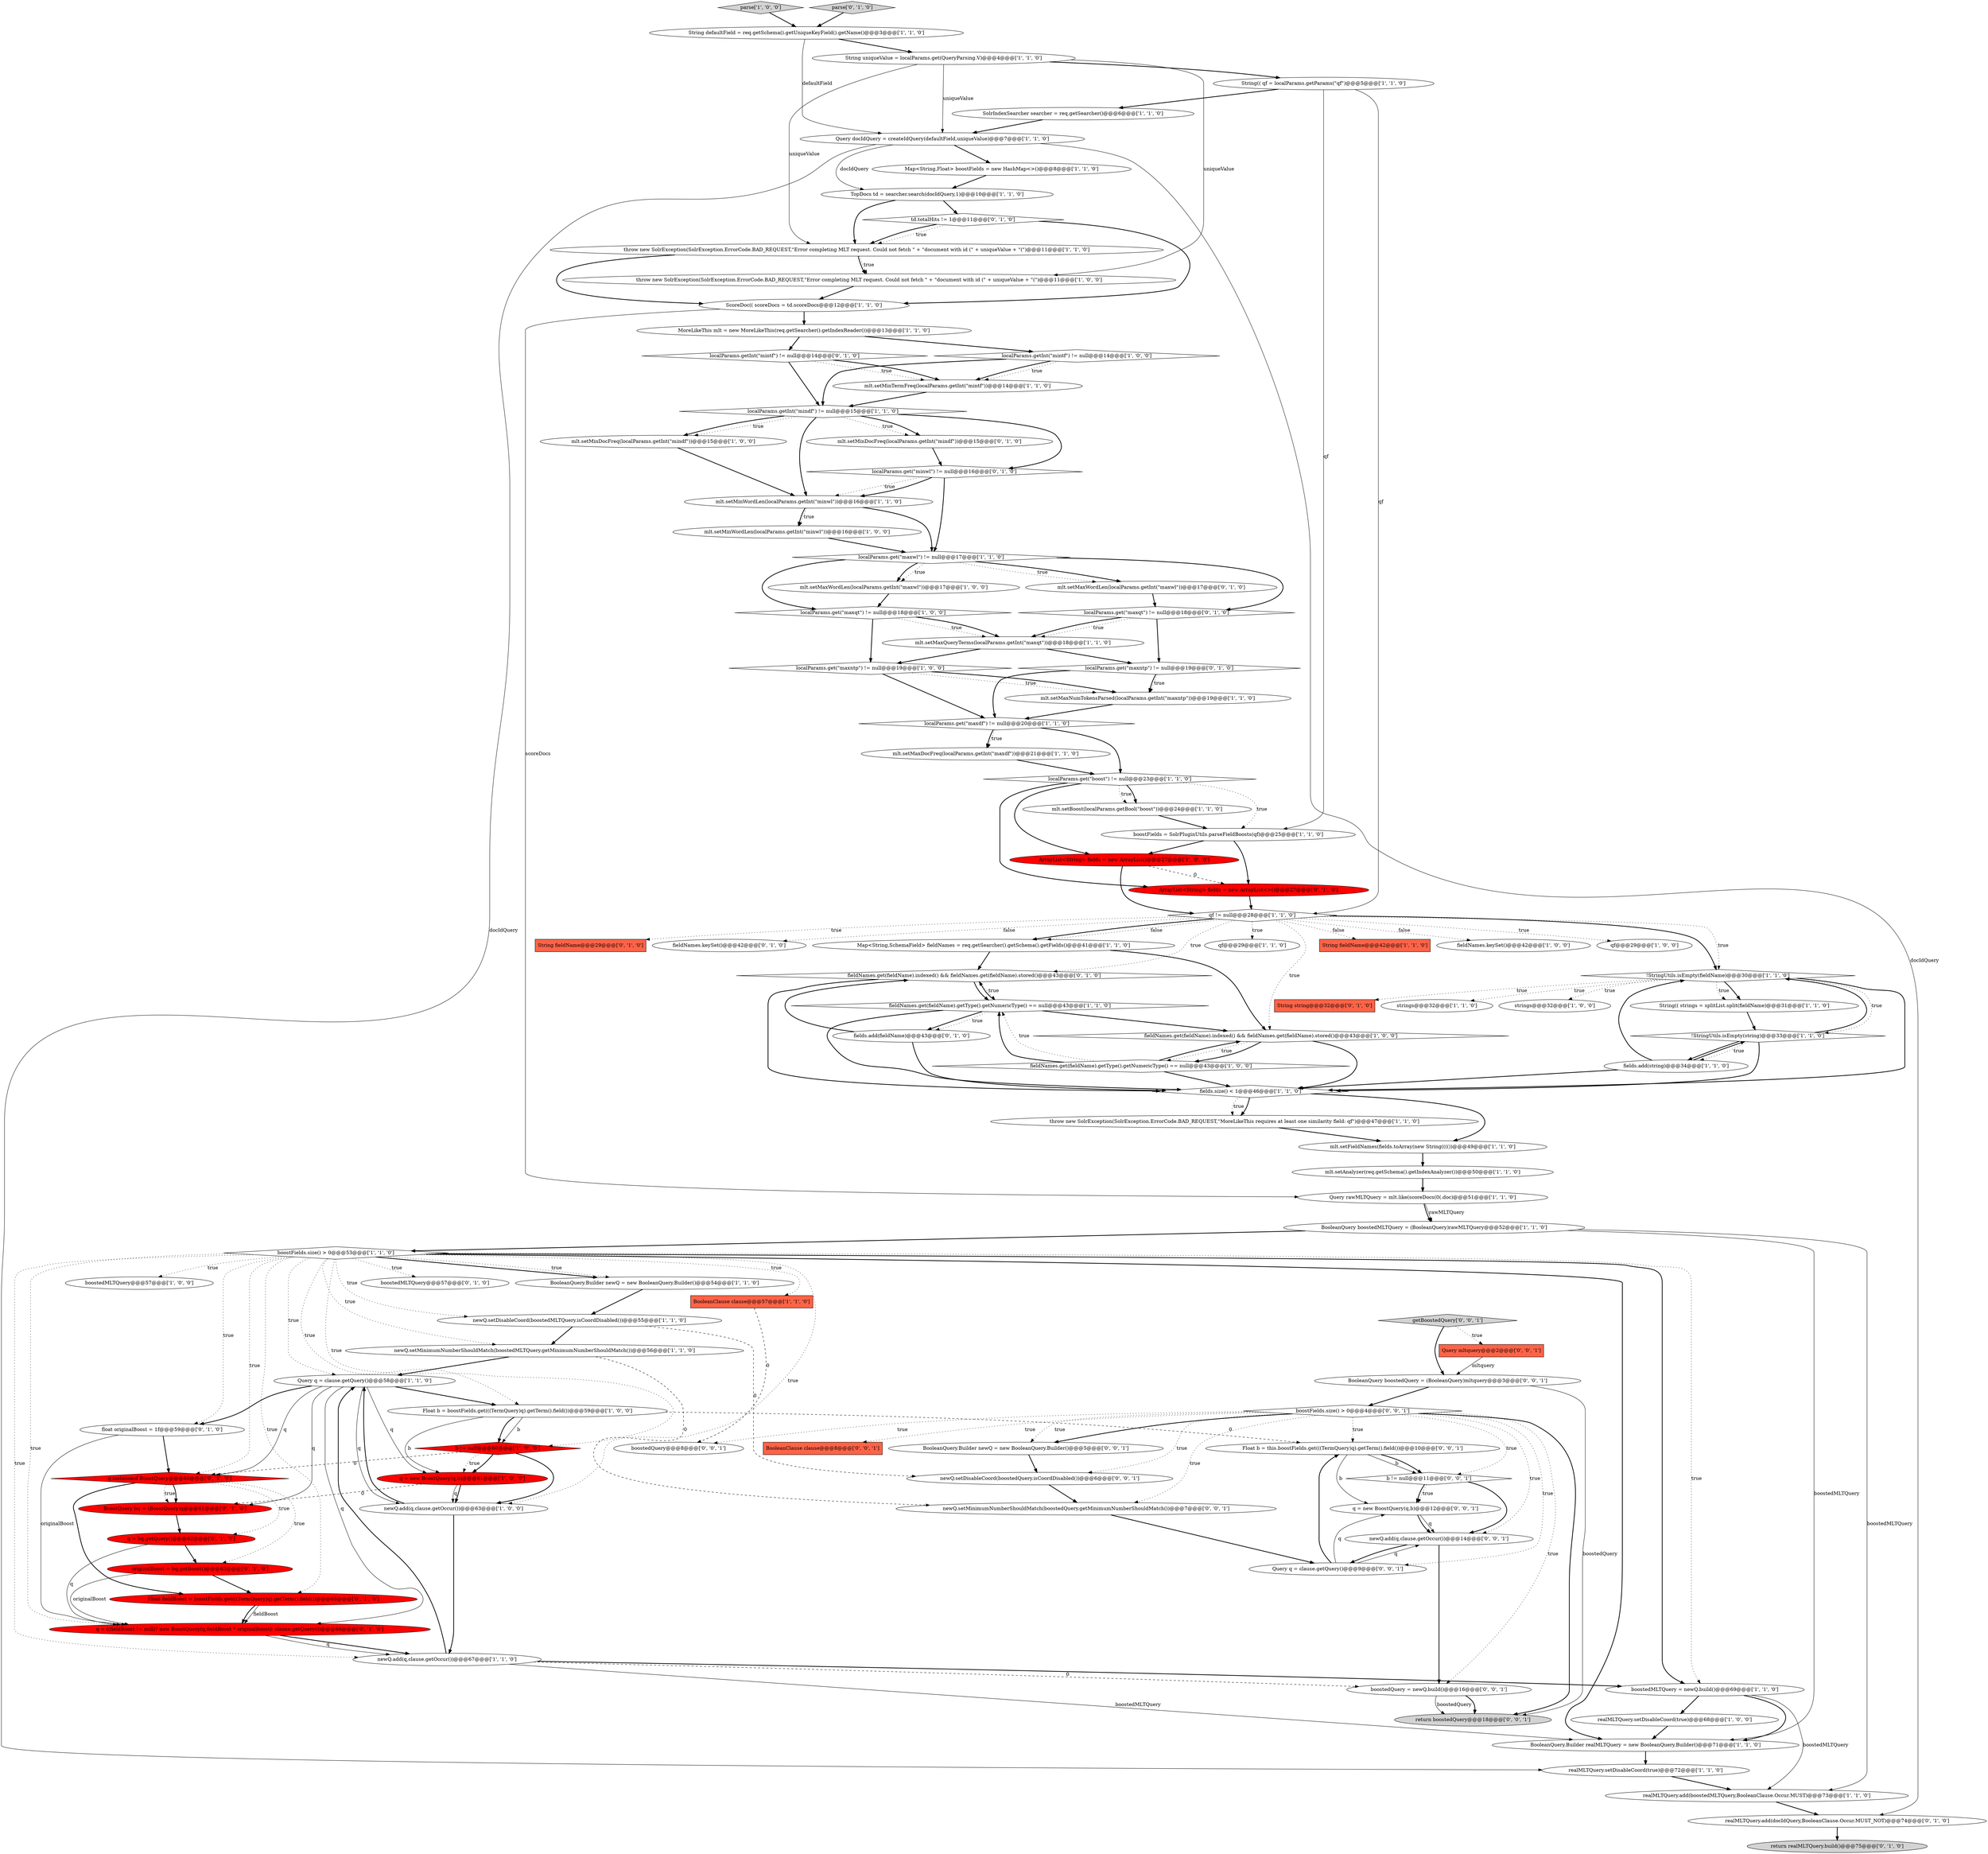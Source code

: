 digraph {
11 [style = filled, label = "SolrIndexSearcher searcher = req.getSearcher()@@@6@@@['1', '1', '0']", fillcolor = white, shape = ellipse image = "AAA0AAABBB1BBB"];
92 [style = filled, label = "BooleanQuery.Builder newQ = new BooleanQuery.Builder()@@@5@@@['0', '0', '1']", fillcolor = white, shape = ellipse image = "AAA0AAABBB3BBB"];
1 [style = filled, label = "qf@@@29@@@['1', '0', '0']", fillcolor = white, shape = ellipse image = "AAA0AAABBB1BBB"];
26 [style = filled, label = "mlt.setMaxWordLen(localParams.getInt(\"maxwl\"))@@@17@@@['1', '0', '0']", fillcolor = white, shape = ellipse image = "AAA0AAABBB1BBB"];
104 [style = filled, label = "BooleanQuery boostedQuery = (BooleanQuery)mltquery@@@3@@@['0', '0', '1']", fillcolor = white, shape = ellipse image = "AAA0AAABBB3BBB"];
54 [style = filled, label = "mlt.setBoost(localParams.getBool(\"boost\"))@@@24@@@['1', '1', '0']", fillcolor = white, shape = ellipse image = "AAA0AAABBB1BBB"];
7 [style = filled, label = "ArrayList<String> fields = new ArrayList()@@@27@@@['1', '0', '0']", fillcolor = red, shape = ellipse image = "AAA1AAABBB1BBB"];
66 [style = filled, label = "localParams.get(\"maxdf\") != null@@@20@@@['1', '1', '0']", fillcolor = white, shape = diamond image = "AAA0AAABBB1BBB"];
56 [style = filled, label = "Query q = clause.getQuery()@@@58@@@['1', '1', '0']", fillcolor = white, shape = ellipse image = "AAA0AAABBB1BBB"];
68 [style = filled, label = "localParams.get(\"minwl\") != null@@@16@@@['0', '1', '0']", fillcolor = white, shape = diamond image = "AAA0AAABBB2BBB"];
97 [style = filled, label = "q = new BoostQuery(q,b)@@@12@@@['0', '0', '1']", fillcolor = white, shape = ellipse image = "AAA0AAABBB3BBB"];
19 [style = filled, label = "newQ.add(q,clause.getOccur())@@@63@@@['1', '0', '0']", fillcolor = white, shape = ellipse image = "AAA0AAABBB1BBB"];
35 [style = filled, label = "Query rawMLTQuery = mlt.like(scoreDocs(0(.doc)@@@51@@@['1', '1', '0']", fillcolor = white, shape = ellipse image = "AAA0AAABBB1BBB"];
61 [style = filled, label = "fields.size() < 1@@@46@@@['1', '1', '0']", fillcolor = white, shape = diamond image = "AAA0AAABBB1BBB"];
57 [style = filled, label = "realMLTQuery.add(boostedMLTQuery,BooleanClause.Occur.MUST)@@@73@@@['1', '1', '0']", fillcolor = white, shape = ellipse image = "AAA0AAABBB1BBB"];
79 [style = filled, label = "return realMLTQuery.build()@@@75@@@['0', '1', '0']", fillcolor = lightgray, shape = ellipse image = "AAA0AAABBB2BBB"];
105 [style = filled, label = "newQ.setMinimumNumberShouldMatch(boostedQuery.getMinimumNumberShouldMatch())@@@7@@@['0', '0', '1']", fillcolor = white, shape = ellipse image = "AAA0AAABBB3BBB"];
24 [style = filled, label = "fieldNames.get(fieldName).getType().getNumericType() == null@@@43@@@['1', '1', '0']", fillcolor = white, shape = diamond image = "AAA0AAABBB1BBB"];
107 [style = filled, label = "Float b = this.boostFields.get(((TermQuery)q).getTerm().field())@@@10@@@['0', '0', '1']", fillcolor = white, shape = ellipse image = "AAA0AAABBB3BBB"];
25 [style = filled, label = "mlt.setMaxQueryTerms(localParams.getInt(\"maxqt\"))@@@18@@@['1', '1', '0']", fillcolor = white, shape = ellipse image = "AAA0AAABBB1BBB"];
22 [style = filled, label = "mlt.setMaxDocFreq(localParams.getInt(\"maxdf\"))@@@21@@@['1', '1', '0']", fillcolor = white, shape = ellipse image = "AAA0AAABBB1BBB"];
5 [style = filled, label = "Map<String,Float> boostFields = new HashMap<>()@@@8@@@['1', '1', '0']", fillcolor = white, shape = ellipse image = "AAA0AAABBB1BBB"];
3 [style = filled, label = "BooleanQuery.Builder realMLTQuery = new BooleanQuery.Builder()@@@71@@@['1', '1', '0']", fillcolor = white, shape = ellipse image = "AAA0AAABBB1BBB"];
102 [style = filled, label = "b != null@@@11@@@['0', '0', '1']", fillcolor = white, shape = diamond image = "AAA0AAABBB3BBB"];
78 [style = filled, label = "localParams.getInt(\"mintf\") != null@@@14@@@['0', '1', '0']", fillcolor = white, shape = diamond image = "AAA0AAABBB2BBB"];
21 [style = filled, label = "String(( qf = localParams.getParams(\"qf\")@@@5@@@['1', '1', '0']", fillcolor = white, shape = ellipse image = "AAA0AAABBB1BBB"];
44 [style = filled, label = "newQ.setMinimumNumberShouldMatch(boostedMLTQuery.getMinimumNumberShouldMatch())@@@56@@@['1', '1', '0']", fillcolor = white, shape = ellipse image = "AAA0AAABBB1BBB"];
17 [style = filled, label = "boostedMLTQuery@@@57@@@['1', '0', '0']", fillcolor = white, shape = ellipse image = "AAA0AAABBB1BBB"];
62 [style = filled, label = "newQ.setDisableCoord(boostedMLTQuery.isCoordDisabled())@@@55@@@['1', '1', '0']", fillcolor = white, shape = ellipse image = "AAA0AAABBB1BBB"];
77 [style = filled, label = "mlt.setMaxWordLen(localParams.getInt(\"maxwl\"))@@@17@@@['0', '1', '0']", fillcolor = white, shape = ellipse image = "AAA0AAABBB2BBB"];
48 [style = filled, label = "parse['1', '0', '0']", fillcolor = lightgray, shape = diamond image = "AAA0AAABBB1BBB"];
73 [style = filled, label = "fields.add(fieldName)@@@43@@@['0', '1', '0']", fillcolor = white, shape = ellipse image = "AAA0AAABBB2BBB"];
71 [style = filled, label = "mlt.setMinDocFreq(localParams.getInt(\"mindf\"))@@@15@@@['0', '1', '0']", fillcolor = white, shape = ellipse image = "AAA0AAABBB2BBB"];
33 [style = filled, label = "strings@@@32@@@['1', '0', '0']", fillcolor = white, shape = ellipse image = "AAA0AAABBB1BBB"];
95 [style = filled, label = "boostFields.size() > 0@@@4@@@['0', '0', '1']", fillcolor = white, shape = diamond image = "AAA0AAABBB3BBB"];
76 [style = filled, label = "BoostQuery bq = (BoostQuery)q@@@61@@@['0', '1', '0']", fillcolor = red, shape = ellipse image = "AAA1AAABBB2BBB"];
45 [style = filled, label = "MoreLikeThis mlt = new MoreLikeThis(req.getSearcher().getIndexReader())@@@13@@@['1', '1', '0']", fillcolor = white, shape = ellipse image = "AAA0AAABBB1BBB"];
63 [style = filled, label = "boostedMLTQuery = newQ.build()@@@69@@@['1', '1', '0']", fillcolor = white, shape = ellipse image = "AAA0AAABBB1BBB"];
93 [style = filled, label = "getBoostedQuery['0', '0', '1']", fillcolor = lightgray, shape = diamond image = "AAA0AAABBB3BBB"];
65 [style = filled, label = "mlt.setMinWordLen(localParams.getInt(\"minwl\"))@@@16@@@['1', '1', '0']", fillcolor = white, shape = ellipse image = "AAA0AAABBB1BBB"];
99 [style = filled, label = "return boostedQuery@@@18@@@['0', '0', '1']", fillcolor = lightgray, shape = ellipse image = "AAA0AAABBB3BBB"];
28 [style = filled, label = "Float b = boostFields.get(((TermQuery)q).getTerm().field())@@@59@@@['1', '0', '0']", fillcolor = white, shape = ellipse image = "AAA0AAABBB1BBB"];
47 [style = filled, label = "realMLTQuery.setDisableCoord(true)@@@72@@@['1', '1', '0']", fillcolor = white, shape = ellipse image = "AAA0AAABBB1BBB"];
52 [style = filled, label = "String(( strings = splitList.split(fieldName)@@@31@@@['1', '1', '0']", fillcolor = white, shape = ellipse image = "AAA0AAABBB1BBB"];
106 [style = filled, label = "boostedQuery@@@8@@@['0', '0', '1']", fillcolor = white, shape = ellipse image = "AAA0AAABBB3BBB"];
88 [style = filled, label = "parse['0', '1', '0']", fillcolor = lightgray, shape = diamond image = "AAA0AAABBB2BBB"];
20 [style = filled, label = "String uniqueValue = localParams.get(QueryParsing.V)@@@4@@@['1', '1', '0']", fillcolor = white, shape = ellipse image = "AAA0AAABBB1BBB"];
40 [style = filled, label = "BooleanClause clause@@@57@@@['1', '1', '0']", fillcolor = tomato, shape = box image = "AAA0AAABBB1BBB"];
69 [style = filled, label = "fieldNames.get(fieldName).indexed() && fieldNames.get(fieldName).stored()@@@43@@@['0', '1', '0']", fillcolor = white, shape = diamond image = "AAA0AAABBB2BBB"];
96 [style = filled, label = "Query mltquery@@@2@@@['0', '0', '1']", fillcolor = tomato, shape = box image = "AAA0AAABBB3BBB"];
32 [style = filled, label = "newQ.add(q,clause.getOccur())@@@67@@@['1', '1', '0']", fillcolor = white, shape = ellipse image = "AAA0AAABBB1BBB"];
89 [style = filled, label = "String string@@@32@@@['0', '1', '0']", fillcolor = tomato, shape = box image = "AAA0AAABBB2BBB"];
55 [style = filled, label = "mlt.setFieldNames(fields.toArray(new String(((())@@@49@@@['1', '1', '0']", fillcolor = white, shape = ellipse image = "AAA0AAABBB1BBB"];
91 [style = filled, label = "realMLTQuery.add(docIdQuery,BooleanClause.Occur.MUST_NOT)@@@74@@@['0', '1', '0']", fillcolor = white, shape = ellipse image = "AAA0AAABBB2BBB"];
16 [style = filled, label = "fieldNames.get(fieldName).indexed() && fieldNames.get(fieldName).stored()@@@43@@@['1', '0', '0']", fillcolor = white, shape = diamond image = "AAA0AAABBB1BBB"];
58 [style = filled, label = "Query docIdQuery = createIdQuery(defaultField,uniqueValue)@@@7@@@['1', '1', '0']", fillcolor = white, shape = ellipse image = "AAA0AAABBB1BBB"];
38 [style = filled, label = "localParams.get(\"maxwl\") != null@@@17@@@['1', '1', '0']", fillcolor = white, shape = diamond image = "AAA0AAABBB1BBB"];
34 [style = filled, label = "throw new SolrException(SolrException.ErrorCode.BAD_REQUEST,\"Error completing MLT request. Could not fetch \" + \"document with id (\" + uniqueValue + \"(\")@@@11@@@['1', '1', '0']", fillcolor = white, shape = ellipse image = "AAA0AAABBB1BBB"];
53 [style = filled, label = "boostFields.size() > 0@@@53@@@['1', '1', '0']", fillcolor = white, shape = diamond image = "AAA0AAABBB1BBB"];
10 [style = filled, label = "localParams.get(\"maxqt\") != null@@@18@@@['1', '0', '0']", fillcolor = white, shape = diamond image = "AAA0AAABBB1BBB"];
103 [style = filled, label = "Query q = clause.getQuery()@@@9@@@['0', '0', '1']", fillcolor = white, shape = ellipse image = "AAA0AAABBB3BBB"];
8 [style = filled, label = "fieldNames.get(fieldName).getType().getNumericType() == null@@@43@@@['1', '0', '0']", fillcolor = white, shape = diamond image = "AAA0AAABBB1BBB"];
6 [style = filled, label = "boostFields = SolrPluginUtils.parseFieldBoosts(qf)@@@25@@@['1', '1', '0']", fillcolor = white, shape = ellipse image = "AAA0AAABBB1BBB"];
74 [style = filled, label = "q instanceof BoostQuery@@@60@@@['0', '1', '0']", fillcolor = red, shape = diamond image = "AAA1AAABBB2BBB"];
4 [style = filled, label = "String defaultField = req.getSchema().getUniqueKeyField().getName()@@@3@@@['1', '1', '0']", fillcolor = white, shape = ellipse image = "AAA0AAABBB1BBB"];
43 [style = filled, label = "qf != null@@@28@@@['1', '1', '0']", fillcolor = white, shape = diamond image = "AAA0AAABBB1BBB"];
75 [style = filled, label = "String fieldName@@@29@@@['0', '1', '0']", fillcolor = tomato, shape = box image = "AAA0AAABBB2BBB"];
27 [style = filled, label = "TopDocs td = searcher.search(docIdQuery,1)@@@10@@@['1', '1', '0']", fillcolor = white, shape = ellipse image = "AAA0AAABBB1BBB"];
80 [style = filled, label = "q = ((fieldBoost != null)? new BoostQuery(q,fieldBoost * originalBoost): clause.getQuery())@@@66@@@['0', '1', '0']", fillcolor = red, shape = ellipse image = "AAA1AAABBB2BBB"];
83 [style = filled, label = "originalBoost = bq.getBoost()@@@63@@@['0', '1', '0']", fillcolor = red, shape = ellipse image = "AAA1AAABBB2BBB"];
81 [style = filled, label = "boostedMLTQuery@@@57@@@['0', '1', '0']", fillcolor = white, shape = ellipse image = "AAA0AAABBB2BBB"];
60 [style = filled, label = "ScoreDoc(( scoreDocs = td.scoreDocs@@@12@@@['1', '1', '0']", fillcolor = white, shape = ellipse image = "AAA0AAABBB1BBB"];
94 [style = filled, label = "newQ.add(q,clause.getOccur())@@@14@@@['0', '0', '1']", fillcolor = white, shape = ellipse image = "AAA0AAABBB3BBB"];
2 [style = filled, label = "BooleanQuery boostedMLTQuery = (BooleanQuery)rawMLTQuery@@@52@@@['1', '1', '0']", fillcolor = white, shape = ellipse image = "AAA0AAABBB1BBB"];
12 [style = filled, label = "throw new SolrException(SolrException.ErrorCode.BAD_REQUEST,\"MoreLikeThis requires at least one similarity field: qf\")@@@47@@@['1', '1', '0']", fillcolor = white, shape = ellipse image = "AAA0AAABBB1BBB"];
85 [style = filled, label = "localParams.get(\"maxqt\") != null@@@18@@@['0', '1', '0']", fillcolor = white, shape = diamond image = "AAA0AAABBB2BBB"];
37 [style = filled, label = "localParams.get(\"boost\") != null@@@23@@@['1', '1', '0']", fillcolor = white, shape = diamond image = "AAA0AAABBB1BBB"];
64 [style = filled, label = "mlt.setAnalyzer(req.getSchema().getIndexAnalyzer())@@@50@@@['1', '1', '0']", fillcolor = white, shape = ellipse image = "AAA0AAABBB1BBB"];
101 [style = filled, label = "BooleanClause clause@@@8@@@['0', '0', '1']", fillcolor = tomato, shape = box image = "AAA0AAABBB3BBB"];
100 [style = filled, label = "boostedQuery = newQ.build()@@@16@@@['0', '0', '1']", fillcolor = white, shape = ellipse image = "AAA0AAABBB3BBB"];
87 [style = filled, label = "td.totalHits != 1@@@11@@@['0', '1', '0']", fillcolor = white, shape = diamond image = "AAA0AAABBB2BBB"];
49 [style = filled, label = "q = new BoostQuery(q,b)@@@61@@@['1', '0', '0']", fillcolor = red, shape = ellipse image = "AAA1AAABBB1BBB"];
29 [style = filled, label = "throw new SolrException(SolrException.ErrorCode.BAD_REQUEST,\"Error completing MLT request. Could not fetch \" + \"document with id (\" + uniqueValue + \"(\")@@@11@@@['1', '0', '0']", fillcolor = white, shape = ellipse image = "AAA0AAABBB1BBB"];
72 [style = filled, label = "q = bq.getQuery()@@@62@@@['0', '1', '0']", fillcolor = red, shape = ellipse image = "AAA1AAABBB2BBB"];
90 [style = filled, label = "fieldNames.keySet()@@@42@@@['0', '1', '0']", fillcolor = white, shape = ellipse image = "AAA0AAABBB2BBB"];
15 [style = filled, label = "!StringUtils.isEmpty(fieldName)@@@30@@@['1', '1', '0']", fillcolor = white, shape = diamond image = "AAA0AAABBB1BBB"];
41 [style = filled, label = "mlt.setMinDocFreq(localParams.getInt(\"mindf\"))@@@15@@@['1', '0', '0']", fillcolor = white, shape = ellipse image = "AAA0AAABBB1BBB"];
23 [style = filled, label = "localParams.get(\"maxntp\") != null@@@19@@@['1', '0', '0']", fillcolor = white, shape = diamond image = "AAA0AAABBB1BBB"];
98 [style = filled, label = "newQ.setDisableCoord(boostedQuery.isCoordDisabled())@@@6@@@['0', '0', '1']", fillcolor = white, shape = ellipse image = "AAA0AAABBB3BBB"];
82 [style = filled, label = "localParams.get(\"maxntp\") != null@@@19@@@['0', '1', '0']", fillcolor = white, shape = diamond image = "AAA0AAABBB2BBB"];
13 [style = filled, label = "mlt.setMinWordLen(localParams.getInt(\"minwl\"))@@@16@@@['1', '0', '0']", fillcolor = white, shape = ellipse image = "AAA0AAABBB1BBB"];
14 [style = filled, label = "BooleanQuery.Builder newQ = new BooleanQuery.Builder()@@@54@@@['1', '1', '0']", fillcolor = white, shape = ellipse image = "AAA0AAABBB1BBB"];
39 [style = filled, label = "qf@@@29@@@['1', '1', '0']", fillcolor = white, shape = ellipse image = "AAA0AAABBB1BBB"];
46 [style = filled, label = "!StringUtils.isEmpty(string)@@@33@@@['1', '1', '0']", fillcolor = white, shape = diamond image = "AAA0AAABBB1BBB"];
51 [style = filled, label = "localParams.getInt(\"mindf\") != null@@@15@@@['1', '1', '0']", fillcolor = white, shape = diamond image = "AAA0AAABBB1BBB"];
50 [style = filled, label = "mlt.setMaxNumTokensParsed(localParams.getInt(\"maxntp\"))@@@19@@@['1', '1', '0']", fillcolor = white, shape = ellipse image = "AAA0AAABBB1BBB"];
67 [style = filled, label = "mlt.setMinTermFreq(localParams.getInt(\"mintf\"))@@@14@@@['1', '1', '0']", fillcolor = white, shape = ellipse image = "AAA0AAABBB1BBB"];
59 [style = filled, label = "realMLTQuery.setDisableCoord(true)@@@68@@@['1', '0', '0']", fillcolor = white, shape = ellipse image = "AAA0AAABBB1BBB"];
9 [style = filled, label = "Map<String,SchemaField> fieldNames = req.getSearcher().getSchema().getFields()@@@41@@@['1', '1', '0']", fillcolor = white, shape = ellipse image = "AAA0AAABBB1BBB"];
30 [style = filled, label = "localParams.getInt(\"mintf\") != null@@@14@@@['1', '0', '0']", fillcolor = white, shape = diamond image = "AAA0AAABBB1BBB"];
86 [style = filled, label = "ArrayList<String> fields = new ArrayList<>()@@@27@@@['0', '1', '0']", fillcolor = red, shape = ellipse image = "AAA1AAABBB2BBB"];
70 [style = filled, label = "float originalBoost = 1f@@@59@@@['0', '1', '0']", fillcolor = white, shape = ellipse image = "AAA0AAABBB2BBB"];
31 [style = filled, label = "fields.add(string)@@@34@@@['1', '1', '0']", fillcolor = white, shape = ellipse image = "AAA0AAABBB1BBB"];
36 [style = filled, label = "String fieldName@@@42@@@['1', '1', '0']", fillcolor = tomato, shape = box image = "AAA0AAABBB1BBB"];
0 [style = filled, label = "fieldNames.keySet()@@@42@@@['1', '0', '0']", fillcolor = white, shape = ellipse image = "AAA0AAABBB1BBB"];
84 [style = filled, label = "Float fieldBoost = boostFields.get(((TermQuery)q).getTerm().field())@@@65@@@['0', '1', '0']", fillcolor = red, shape = ellipse image = "AAA1AAABBB2BBB"];
42 [style = filled, label = "strings@@@32@@@['1', '1', '0']", fillcolor = white, shape = ellipse image = "AAA0AAABBB1BBB"];
18 [style = filled, label = "b != null@@@60@@@['1', '0', '0']", fillcolor = red, shape = diamond image = "AAA1AAABBB1BBB"];
8->16 [style = bold, label=""];
83->84 [style = bold, label=""];
95->105 [style = dotted, label="true"];
80->32 [style = bold, label=""];
15->89 [style = dotted, label="true"];
86->43 [style = bold, label=""];
56->76 [style = solid, label="q"];
58->27 [style = solid, label="docIdQuery"];
26->10 [style = bold, label=""];
15->61 [style = bold, label=""];
22->37 [style = bold, label=""];
46->15 [style = bold, label=""];
20->29 [style = solid, label="uniqueValue"];
46->61 [style = bold, label=""];
31->61 [style = bold, label=""];
53->63 [style = bold, label=""];
48->4 [style = bold, label=""];
58->91 [style = solid, label="docIdQuery"];
43->75 [style = dotted, label="true"];
34->29 [style = dotted, label="true"];
32->100 [style = dashed, label="0"];
24->73 [style = bold, label=""];
46->31 [style = bold, label=""];
56->74 [style = solid, label="q"];
24->73 [style = dotted, label="true"];
61->12 [style = bold, label=""];
100->99 [style = bold, label=""];
105->103 [style = bold, label=""];
15->33 [style = dotted, label="true"];
45->30 [style = bold, label=""];
9->16 [style = bold, label=""];
49->19 [style = solid, label="q"];
43->0 [style = dotted, label="false"];
53->32 [style = dotted, label="true"];
95->101 [style = dotted, label="true"];
32->63 [style = bold, label=""];
2->53 [style = bold, label=""];
18->49 [style = bold, label=""];
38->85 [style = bold, label=""];
9->69 [style = bold, label=""];
15->52 [style = bold, label=""];
37->86 [style = bold, label=""];
73->61 [style = bold, label=""];
104->95 [style = bold, label=""];
7->43 [style = bold, label=""];
51->71 [style = dotted, label="true"];
54->6 [style = bold, label=""];
50->66 [style = bold, label=""];
85->82 [style = bold, label=""];
98->105 [style = bold, label=""];
38->26 [style = bold, label=""];
53->19 [style = dotted, label="true"];
31->46 [style = bold, label=""];
95->92 [style = bold, label=""];
87->60 [style = bold, label=""];
70->74 [style = bold, label=""];
55->64 [style = bold, label=""];
56->70 [style = bold, label=""];
70->80 [style = solid, label="originalBoost"];
32->3 [style = solid, label="boostedMLTQuery"];
53->70 [style = dotted, label="true"];
45->78 [style = bold, label=""];
93->104 [style = bold, label=""];
95->103 [style = dotted, label="true"];
37->54 [style = dotted, label="true"];
51->71 [style = bold, label=""];
103->94 [style = solid, label="q"];
92->98 [style = bold, label=""];
32->56 [style = bold, label=""];
21->43 [style = solid, label="qf"];
30->67 [style = bold, label=""];
2->57 [style = solid, label="boostedMLTQuery"];
28->18 [style = bold, label=""];
29->60 [style = bold, label=""];
56->49 [style = solid, label="q"];
65->13 [style = dotted, label="true"];
12->55 [style = bold, label=""];
96->104 [style = solid, label="mltquery"];
85->25 [style = bold, label=""];
102->94 [style = bold, label=""];
21->6 [style = solid, label="qf"];
20->34 [style = solid, label="uniqueValue"];
18->19 [style = bold, label=""];
95->99 [style = bold, label=""];
46->31 [style = dotted, label="true"];
94->103 [style = bold, label=""];
15->52 [style = dotted, label="true"];
41->65 [style = bold, label=""];
73->69 [style = bold, label=""];
87->34 [style = dotted, label="true"];
82->66 [style = bold, label=""];
19->56 [style = bold, label=""];
8->61 [style = bold, label=""];
64->35 [style = bold, label=""];
83->80 [style = solid, label="originalBoost"];
23->50 [style = dotted, label="true"];
15->42 [style = dotted, label="true"];
47->57 [style = bold, label=""];
43->36 [style = dotted, label="false"];
61->55 [style = bold, label=""];
95->102 [style = dotted, label="true"];
10->25 [style = dotted, label="true"];
65->38 [style = bold, label=""];
107->102 [style = solid, label="b"];
21->11 [style = bold, label=""];
10->25 [style = bold, label=""];
71->68 [style = bold, label=""];
58->47 [style = solid, label="docIdQuery"];
103->107 [style = bold, label=""];
25->82 [style = bold, label=""];
38->77 [style = dotted, label="true"];
67->51 [style = bold, label=""];
95->98 [style = dotted, label="true"];
43->1 [style = dotted, label="true"];
6->7 [style = bold, label=""];
43->69 [style = dotted, label="true"];
53->81 [style = dotted, label="true"];
11->58 [style = bold, label=""];
74->76 [style = dotted, label="true"];
28->107 [style = dashed, label="0"];
84->80 [style = solid, label="fieldBoost"];
51->41 [style = dotted, label="true"];
8->24 [style = bold, label=""];
24->61 [style = bold, label=""];
34->29 [style = bold, label=""];
66->22 [style = dotted, label="true"];
16->8 [style = dotted, label="true"];
44->56 [style = bold, label=""];
2->3 [style = solid, label="boostedMLTQuery"];
52->46 [style = bold, label=""];
53->62 [style = dotted, label="true"];
53->74 [style = dotted, label="true"];
24->69 [style = bold, label=""];
16->8 [style = bold, label=""];
63->59 [style = bold, label=""];
103->97 [style = solid, label="q"];
68->65 [style = dotted, label="true"];
78->51 [style = bold, label=""];
53->80 [style = dotted, label="true"];
74->83 [style = dotted, label="true"];
107->97 [style = solid, label="b"];
74->84 [style = bold, label=""];
30->67 [style = dotted, label="true"];
35->2 [style = bold, label=""];
68->65 [style = bold, label=""];
84->80 [style = bold, label=""];
94->100 [style = bold, label=""];
20->58 [style = solid, label="uniqueValue"];
16->61 [style = bold, label=""];
35->2 [style = solid, label="rawMLTQuery"];
104->99 [style = solid, label="boostedQuery"];
3->47 [style = bold, label=""];
43->16 [style = dotted, label="true"];
53->28 [style = dotted, label="true"];
43->90 [style = dotted, label="false"];
95->92 [style = dotted, label="true"];
18->49 [style = dotted, label="true"];
62->44 [style = bold, label=""];
95->106 [style = dotted, label="true"];
95->107 [style = dotted, label="true"];
43->9 [style = bold, label=""];
37->7 [style = bold, label=""];
8->24 [style = dotted, label="true"];
23->66 [style = bold, label=""];
53->63 [style = dotted, label="true"];
97->94 [style = solid, label="q"];
40->106 [style = dashed, label="0"];
91->79 [style = bold, label=""];
53->14 [style = bold, label=""];
37->6 [style = dotted, label="true"];
27->34 [style = bold, label=""];
19->32 [style = bold, label=""];
60->35 [style = solid, label="scoreDocs"];
74->72 [style = dotted, label="true"];
28->49 [style = solid, label="b"];
69->24 [style = dotted, label="true"];
10->23 [style = bold, label=""];
53->14 [style = dotted, label="true"];
53->40 [style = dotted, label="true"];
53->44 [style = dotted, label="true"];
53->56 [style = dotted, label="true"];
49->19 [style = bold, label=""];
69->24 [style = bold, label=""];
4->20 [style = bold, label=""];
27->87 [style = bold, label=""];
107->102 [style = bold, label=""];
51->65 [style = bold, label=""];
77->85 [style = bold, label=""];
97->94 [style = bold, label=""];
95->94 [style = dotted, label="true"];
6->86 [style = bold, label=""];
59->3 [style = bold, label=""];
63->3 [style = bold, label=""];
66->22 [style = bold, label=""];
82->50 [style = bold, label=""];
102->97 [style = dotted, label="true"];
23->50 [style = bold, label=""];
80->32 [style = solid, label="q"];
62->98 [style = dashed, label="0"];
57->91 [style = bold, label=""];
78->67 [style = dotted, label="true"];
61->12 [style = dotted, label="true"];
28->18 [style = solid, label="b"];
18->74 [style = dashed, label="0"];
38->10 [style = bold, label=""];
25->23 [style = bold, label=""];
72->83 [style = bold, label=""];
43->15 [style = dotted, label="true"];
53->3 [style = bold, label=""];
87->34 [style = bold, label=""];
51->68 [style = bold, label=""];
53->17 [style = dotted, label="true"];
38->77 [style = bold, label=""];
53->18 [style = dotted, label="true"];
4->58 [style = solid, label="defaultField"];
68->38 [style = bold, label=""];
85->25 [style = dotted, label="true"];
15->46 [style = dotted, label="true"];
31->15 [style = bold, label=""];
56->19 [style = solid, label="q"];
88->4 [style = bold, label=""];
69->61 [style = bold, label=""];
82->50 [style = dotted, label="true"];
37->54 [style = bold, label=""];
60->45 [style = bold, label=""];
20->21 [style = bold, label=""];
30->51 [style = bold, label=""];
102->97 [style = bold, label=""];
38->26 [style = dotted, label="true"];
24->16 [style = bold, label=""];
53->84 [style = dotted, label="true"];
34->60 [style = bold, label=""];
76->72 [style = bold, label=""];
56->80 [style = solid, label="q"];
43->15 [style = bold, label=""];
93->96 [style = dotted, label="true"];
7->86 [style = dashed, label="0"];
56->28 [style = bold, label=""];
78->67 [style = bold, label=""];
58->5 [style = bold, label=""];
66->37 [style = bold, label=""];
49->76 [style = dashed, label="0"];
100->99 [style = solid, label="boostedQuery"];
43->9 [style = dotted, label="false"];
13->38 [style = bold, label=""];
14->62 [style = bold, label=""];
5->27 [style = bold, label=""];
44->105 [style = dashed, label="0"];
65->13 [style = bold, label=""];
95->100 [style = dotted, label="true"];
51->41 [style = bold, label=""];
72->80 [style = solid, label="q"];
43->39 [style = dotted, label="true"];
74->76 [style = bold, label=""];
63->57 [style = solid, label="boostedMLTQuery"];
}
